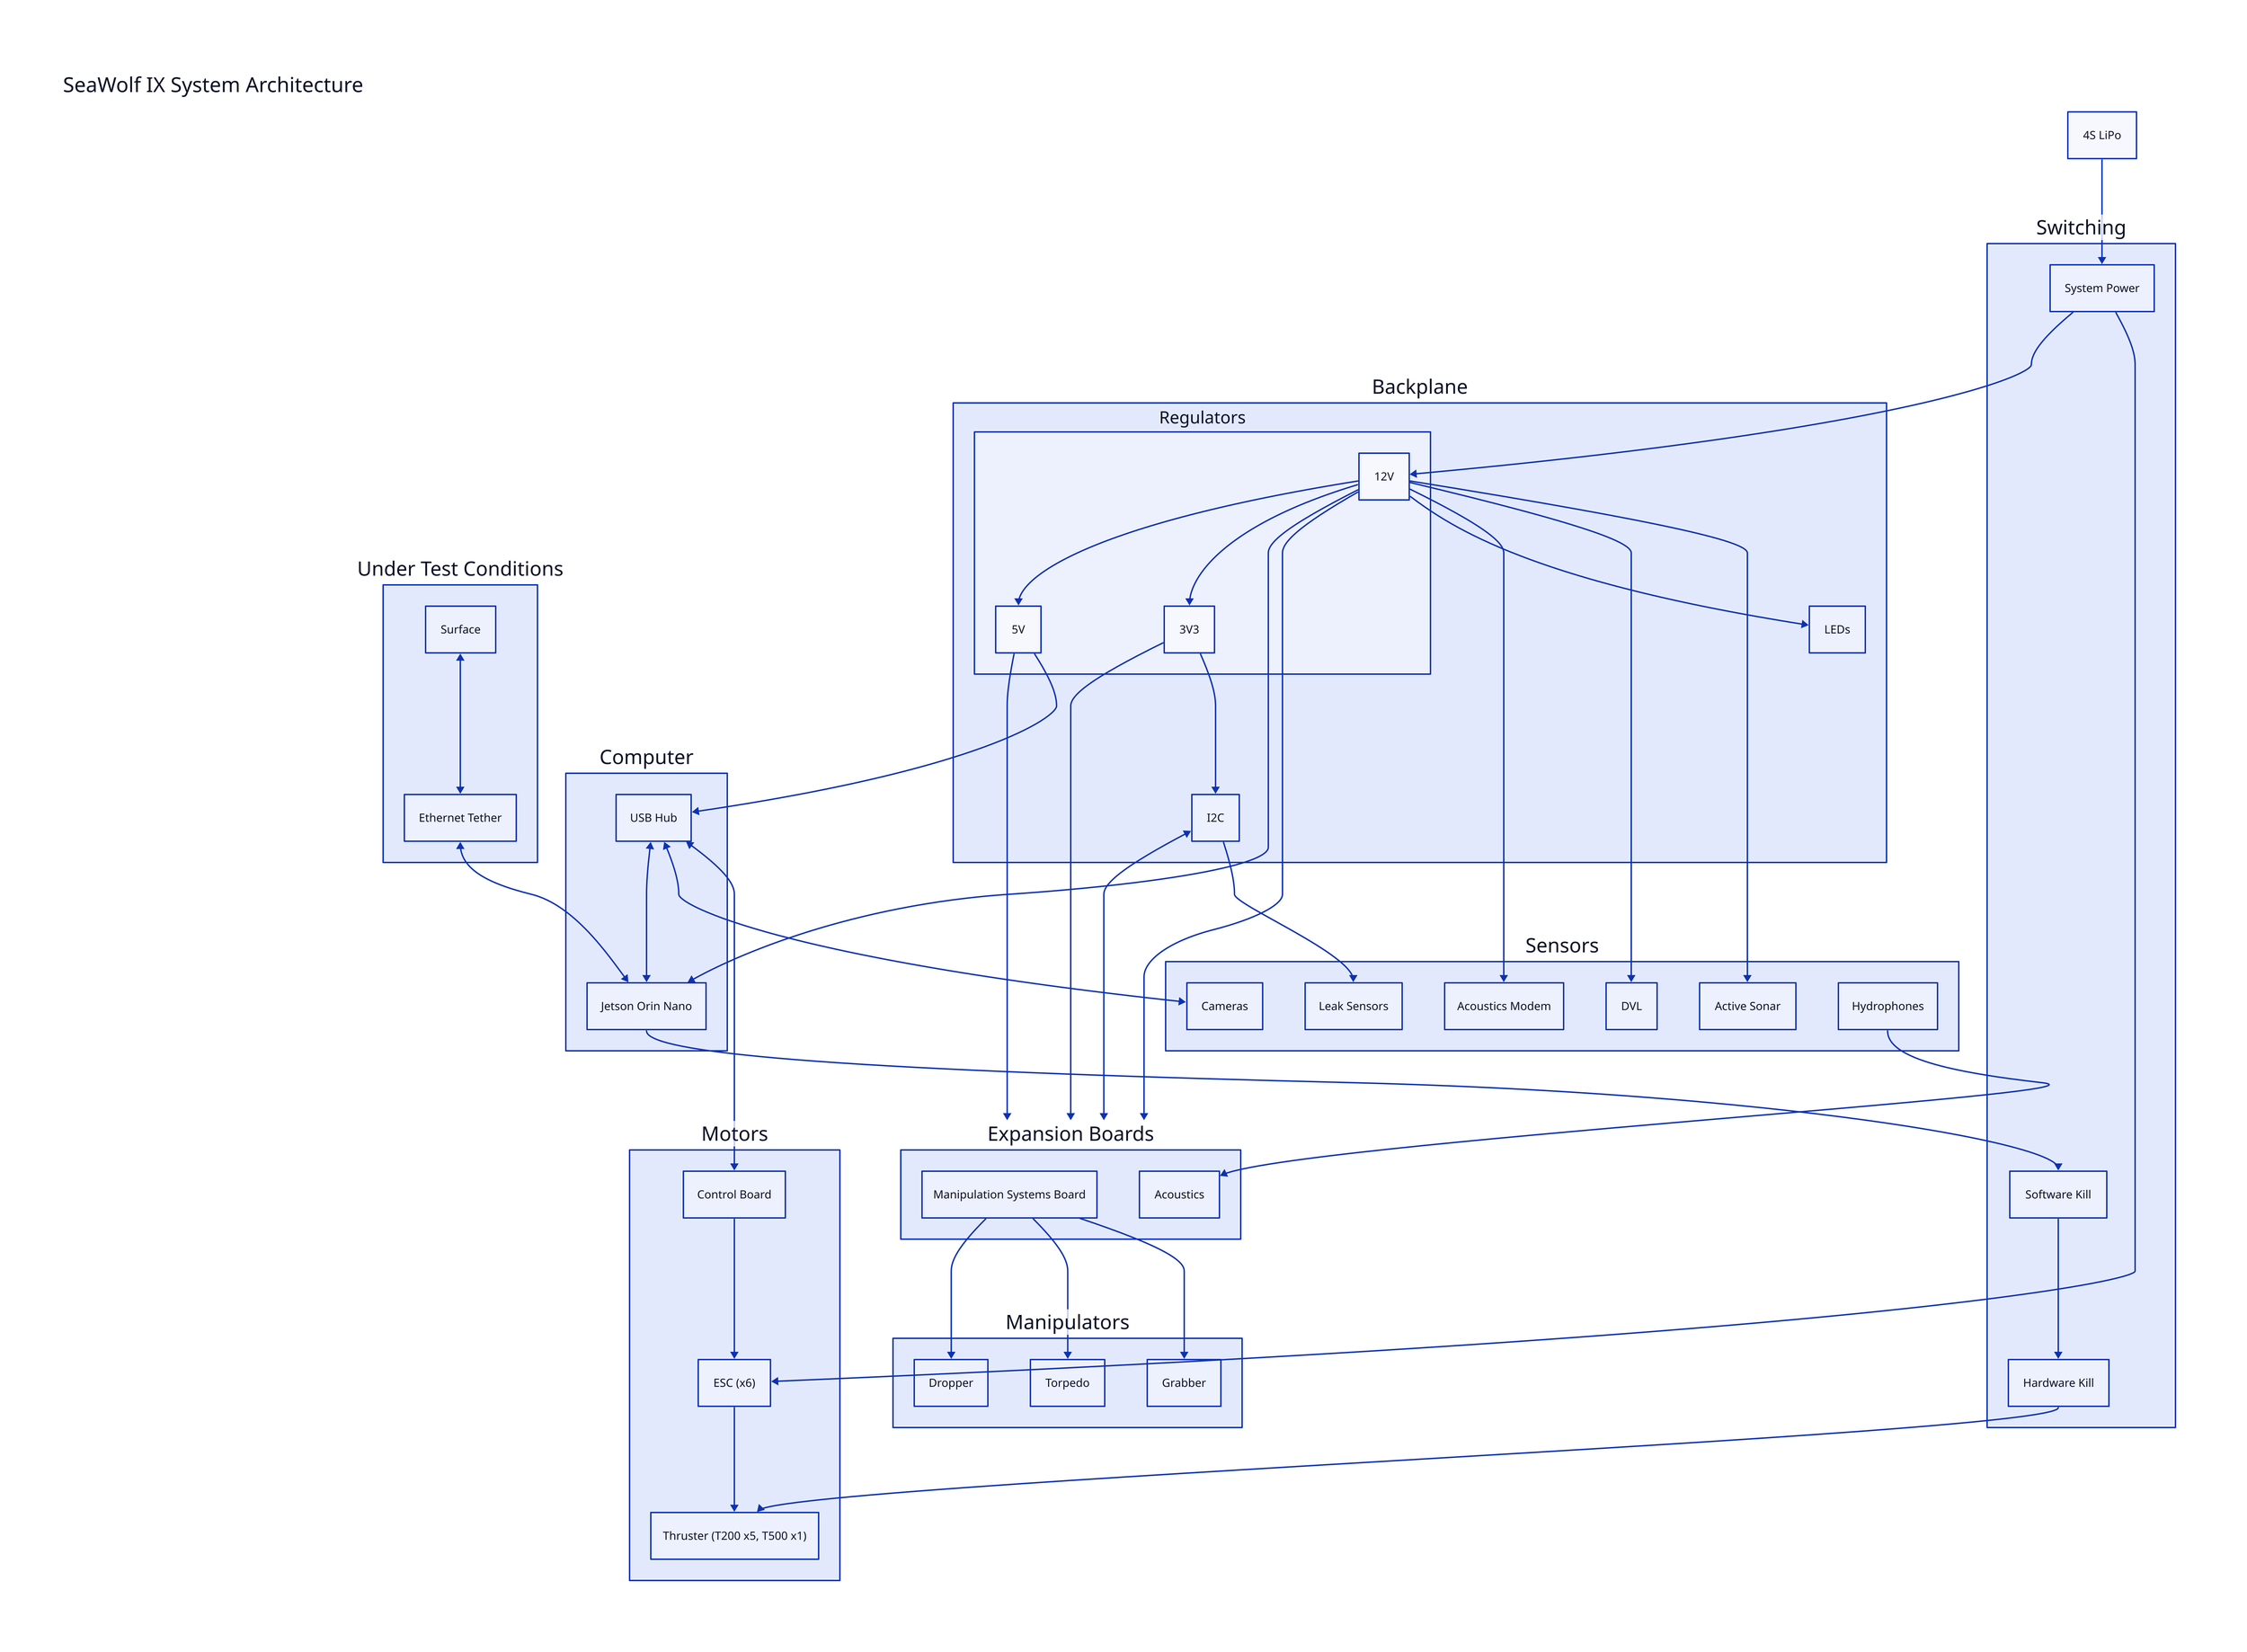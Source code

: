 title: SeaWolf IX System Architecture {
  near: top-left
  shape: text
  style: {
    font-size: 29
    bold: true
  }
}

battery: 4S LiPo

test: Under Test Conditions {
  tether: Ethernet Tether
  surface: Surface
}

locomotion: Motors {
  esc: ESC (x6)
  thrusters: Thruster (T200 x5, T500 x1)
  ctrl: Control Board
}

ex: Expansion Boards {
  msys: Manipulation Systems Board
  ac: Acoustics
}

backplane: Backplane {
  i2c: I2C
  lights: LEDs

  regulators: Regulators {
    twelve: 12V
    five: 5V
    three: 3V3
  }
}

sensors: Sensors {
  modem: Acoustics Modem
  dvl: DVL
  sonar: Active Sonar
  cam: Cameras
  leak: Leak Sensors
  hydro: Hydrophones
}

switching: Switching {
    sys: System Power
    swkill: Software Kill
    hwkill: Hardware Kill
}

computer: Computer {
    orin: Jetson Orin Nano
    usb: USB Hub
}

manipulators: Manipulators {
    dropper: Dropper
    torpedo: Torpedo
    grabber: Grabber
}

ex.msys -> manipulators.dropper
ex.msys -> manipulators.torpedo
ex.msys -> manipulators.grabber

battery -> switching.sys

switching.sys -> backplane.regulators.twelve
switching.sys -> locomotion.esc
switching.swkill -> switching.hwkill
locomotion.esc -> locomotion.thrusters
locomotion.thrusters <- switching.hwkill

backplane.regulators.twelve -> backplane.regulators.five
backplane.regulators.twelve -> backplane.regulators.three
backplane.regulators.twelve -> computer.orin
backplane.regulators.twelve -> ex
backplane.regulators.twelve -> backplane.lights
backplane.regulators.twelve -> sensors.modem
backplane.regulators.twelve -> sensors.dvl
backplane.regulators.twelve -> sensors.sonar

backplane.regulators.five -> ex
backplane.regulators.five -> computer.usb

backplane.regulators.three -> ex
backplane.regulators.three -> backplane.i2c

backplane.i2c <-> ex
backplane.i2c -> sensors.leak

computer.usb <-> computer.orin
computer.usb <-> sensors.cam
computer.usb <-> locomotion.ctrl

computer.orin -> switching.swkill

locomotion.ctrl -> locomotion.esc

sensors.hydro -> ex.ac

test.surface <-> test.tether
test.tether <-> computer.orin
